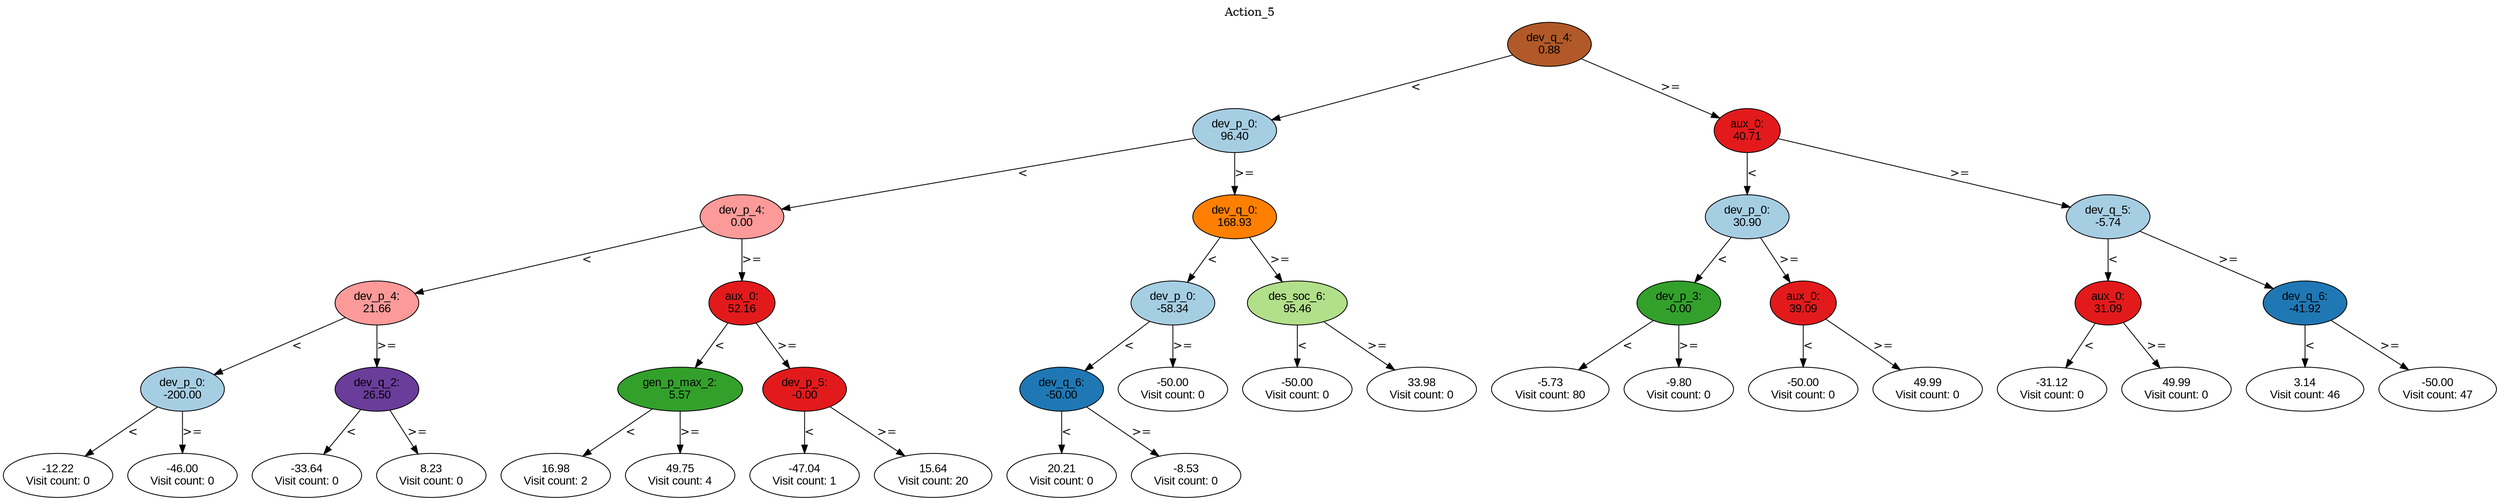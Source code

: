 digraph BST {
    node [fontname="Arial" style=filled colorscheme=paired12];
    0 [ label = "dev_q_4:
0.88" fillcolor=12];
    1 [ label = "dev_p_0:
96.40" fillcolor=1];
    2 [ label = "dev_p_4:
0.00" fillcolor=5];
    3 [ label = "dev_p_4:
21.66" fillcolor=5];
    4 [ label = "dev_p_0:
-200.00" fillcolor=1];
    5 [ label = "-12.22
Visit count: 0" fillcolor=white];
    6 [ label = "-46.00
Visit count: 0" fillcolor=white];
    7 [ label = "dev_q_2:
26.50" fillcolor=10];
    8 [ label = "-33.64
Visit count: 0" fillcolor=white];
    9 [ label = "8.23
Visit count: 0" fillcolor=white];
    10 [ label = "aux_0:
52.16" fillcolor=6];
    11 [ label = "gen_p_max_2:
5.57" fillcolor=4];
    12 [ label = "16.98
Visit count: 2" fillcolor=white];
    13 [ label = "49.75
Visit count: 4" fillcolor=white];
    14 [ label = "dev_p_5:
-0.00" fillcolor=6];
    15 [ label = "-47.04
Visit count: 1" fillcolor=white];
    16 [ label = "15.64
Visit count: 20" fillcolor=white];
    17 [ label = "dev_q_0:
168.93" fillcolor=8];
    18 [ label = "dev_p_0:
-58.34" fillcolor=1];
    19 [ label = "dev_q_6:
-50.00" fillcolor=2];
    20 [ label = "20.21
Visit count: 0" fillcolor=white];
    21 [ label = "-8.53
Visit count: 0" fillcolor=white];
    22 [ label = "-50.00
Visit count: 0" fillcolor=white];
    23 [ label = "des_soc_6:
95.46" fillcolor=3];
    24 [ label = "-50.00
Visit count: 0" fillcolor=white];
    25 [ label = "33.98
Visit count: 0" fillcolor=white];
    26 [ label = "aux_0:
40.71" fillcolor=6];
    27 [ label = "dev_p_0:
30.90" fillcolor=1];
    28 [ label = "dev_p_3:
-0.00" fillcolor=4];
    29 [ label = "-5.73
Visit count: 80" fillcolor=white];
    30 [ label = "-9.80
Visit count: 0" fillcolor=white];
    31 [ label = "aux_0:
39.09" fillcolor=6];
    32 [ label = "-50.00
Visit count: 0" fillcolor=white];
    33 [ label = "49.99
Visit count: 0" fillcolor=white];
    34 [ label = "dev_q_5:
-5.74" fillcolor=1];
    35 [ label = "aux_0:
31.09" fillcolor=6];
    36 [ label = "-31.12
Visit count: 0" fillcolor=white];
    37 [ label = "49.99
Visit count: 0" fillcolor=white];
    38 [ label = "dev_q_6:
-41.92" fillcolor=2];
    39 [ label = "3.14
Visit count: 46" fillcolor=white];
    40 [ label = "-50.00
Visit count: 47" fillcolor=white];

    0  -> 1[ label = "<"];
    0  -> 26[ label = ">="];
    1  -> 2[ label = "<"];
    1  -> 17[ label = ">="];
    2  -> 3[ label = "<"];
    2  -> 10[ label = ">="];
    3  -> 4[ label = "<"];
    3  -> 7[ label = ">="];
    4  -> 5[ label = "<"];
    4  -> 6[ label = ">="];
    7  -> 8[ label = "<"];
    7  -> 9[ label = ">="];
    10  -> 11[ label = "<"];
    10  -> 14[ label = ">="];
    11  -> 12[ label = "<"];
    11  -> 13[ label = ">="];
    14  -> 15[ label = "<"];
    14  -> 16[ label = ">="];
    17  -> 18[ label = "<"];
    17  -> 23[ label = ">="];
    18  -> 19[ label = "<"];
    18  -> 22[ label = ">="];
    19  -> 20[ label = "<"];
    19  -> 21[ label = ">="];
    23  -> 24[ label = "<"];
    23  -> 25[ label = ">="];
    26  -> 27[ label = "<"];
    26  -> 34[ label = ">="];
    27  -> 28[ label = "<"];
    27  -> 31[ label = ">="];
    28  -> 29[ label = "<"];
    28  -> 30[ label = ">="];
    31  -> 32[ label = "<"];
    31  -> 33[ label = ">="];
    34  -> 35[ label = "<"];
    34  -> 38[ label = ">="];
    35  -> 36[ label = "<"];
    35  -> 37[ label = ">="];
    38  -> 39[ label = "<"];
    38  -> 40[ label = ">="];

    labelloc="t";
    label="Action_5";
}